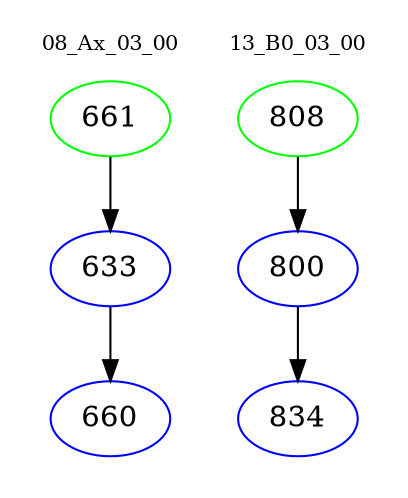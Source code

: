 digraph{
subgraph cluster_0 {
color = white
label = "08_Ax_03_00";
fontsize=10;
T0_661 [label="661", color="green"]
T0_661 -> T0_633 [color="black"]
T0_633 [label="633", color="blue"]
T0_633 -> T0_660 [color="black"]
T0_660 [label="660", color="blue"]
}
subgraph cluster_1 {
color = white
label = "13_B0_03_00";
fontsize=10;
T1_808 [label="808", color="green"]
T1_808 -> T1_800 [color="black"]
T1_800 [label="800", color="blue"]
T1_800 -> T1_834 [color="black"]
T1_834 [label="834", color="blue"]
}
}
